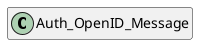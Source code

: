 @startuml
set namespaceSeparator \\
hide members
hide << alias >> circle

class Auth_OpenID_Message
@enduml
